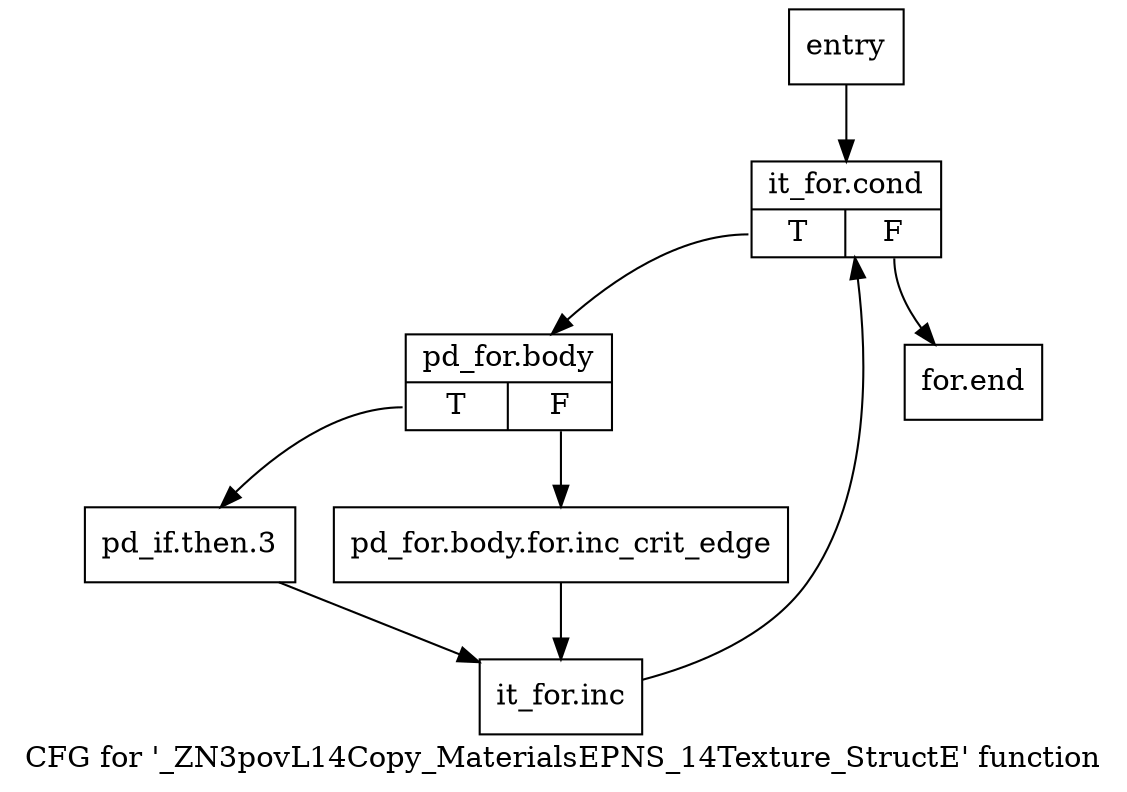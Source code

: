 digraph "CFG for '_ZN3povL14Copy_MaterialsEPNS_14Texture_StructE' function" {
	label="CFG for '_ZN3povL14Copy_MaterialsEPNS_14Texture_StructE' function";

	Node0x20b8110 [shape=record,label="{entry}"];
	Node0x20b8110 -> Node0x20b8160;
	Node0x20b8160 [shape=record,label="{it_for.cond|{<s0>T|<s1>F}}"];
	Node0x20b8160:s0 -> Node0x20b81b0;
	Node0x20b8160:s1 -> Node0x20b82f0;
	Node0x20b81b0 [shape=record,label="{pd_for.body|{<s0>T|<s1>F}}"];
	Node0x20b81b0:s0 -> Node0x20b8250;
	Node0x20b81b0:s1 -> Node0x20b8200;
	Node0x20b8200 [shape=record,label="{pd_for.body.for.inc_crit_edge}"];
	Node0x20b8200 -> Node0x20b82a0;
	Node0x20b8250 [shape=record,label="{pd_if.then.3}"];
	Node0x20b8250 -> Node0x20b82a0;
	Node0x20b82a0 [shape=record,label="{it_for.inc}"];
	Node0x20b82a0 -> Node0x20b8160;
	Node0x20b82f0 [shape=record,label="{for.end}"];
}
